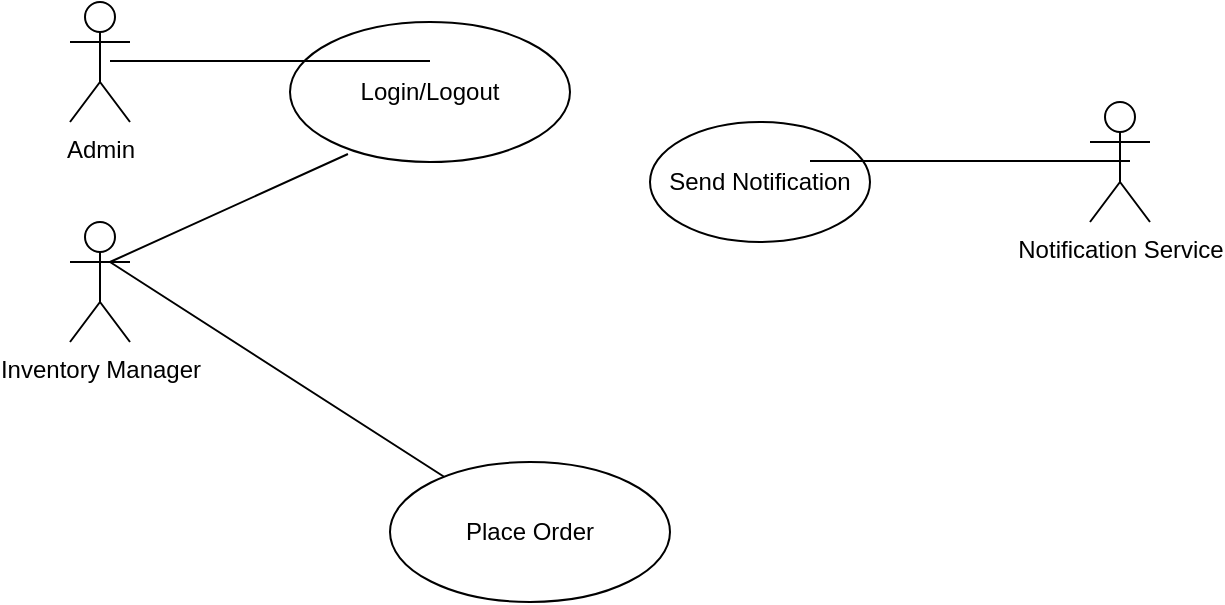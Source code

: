 <mxfile version="16.1.0" type="github">
  <diagram id="Xr7dysLYfKWOCMDM9jE1" name="Page-1">
    <mxGraphModel dx="944" dy="525" grid="1" gridSize="10" guides="1" tooltips="1" connect="1" arrows="1" fold="1" page="1" pageScale="1" pageWidth="827" pageHeight="1169" math="0" shadow="0">
      <root>
        <mxCell id="0" />
        <mxCell id="1" parent="0" />
        <mxCell id="zvjEyWDYDSyTZOTAAnWv-1" value="Admin" style="shape=umlActor;html=1;verticalLabelPosition=bottom;verticalAlign=top;align=center;" vertex="1" parent="1">
          <mxGeometry x="70" y="120" width="30" height="60" as="geometry" />
        </mxCell>
        <mxCell id="zvjEyWDYDSyTZOTAAnWv-2" value="Inventory Manager" style="shape=umlActor;html=1;verticalLabelPosition=bottom;verticalAlign=top;align=center;" vertex="1" parent="1">
          <mxGeometry x="70" y="230" width="30" height="60" as="geometry" />
        </mxCell>
        <mxCell id="zvjEyWDYDSyTZOTAAnWv-3" value="Notification Service" style="shape=umlActor;html=1;verticalLabelPosition=bottom;verticalAlign=top;align=center;" vertex="1" parent="1">
          <mxGeometry x="580" y="170" width="30" height="60" as="geometry" />
        </mxCell>
        <mxCell id="zvjEyWDYDSyTZOTAAnWv-7" value="Login/Logout" style="ellipse;whiteSpace=wrap;html=1;" vertex="1" parent="1">
          <mxGeometry x="180" y="130" width="140" height="70" as="geometry" />
        </mxCell>
        <mxCell id="zvjEyWDYDSyTZOTAAnWv-8" value="Place Order" style="ellipse;whiteSpace=wrap;html=1;" vertex="1" parent="1">
          <mxGeometry x="230" y="350" width="140" height="70" as="geometry" />
        </mxCell>
        <mxCell id="zvjEyWDYDSyTZOTAAnWv-9" value="Send Notification" style="ellipse;whiteSpace=wrap;html=1;" vertex="1" parent="1">
          <mxGeometry x="360" y="180" width="110" height="60" as="geometry" />
        </mxCell>
        <mxCell id="zvjEyWDYDSyTZOTAAnWv-12" value="" style="edgeStyle=none;html=1;endArrow=none;verticalAlign=bottom;rounded=0;" edge="1" parent="1">
          <mxGeometry width="160" relative="1" as="geometry">
            <mxPoint x="440" y="199.5" as="sourcePoint" />
            <mxPoint x="600" y="199.5" as="targetPoint" />
          </mxGeometry>
        </mxCell>
        <mxCell id="zvjEyWDYDSyTZOTAAnWv-13" value="" style="edgeStyle=none;html=1;endArrow=none;verticalAlign=bottom;rounded=0;" edge="1" parent="1">
          <mxGeometry width="160" relative="1" as="geometry">
            <mxPoint x="90" y="149.5" as="sourcePoint" />
            <mxPoint x="250" y="149.5" as="targetPoint" />
          </mxGeometry>
        </mxCell>
        <mxCell id="zvjEyWDYDSyTZOTAAnWv-14" value="" style="edgeStyle=none;html=1;endArrow=none;verticalAlign=bottom;rounded=0;exitX=0.207;exitY=0.943;exitDx=0;exitDy=0;exitPerimeter=0;" edge="1" parent="1" source="zvjEyWDYDSyTZOTAAnWv-7" target="zvjEyWDYDSyTZOTAAnWv-8">
          <mxGeometry width="160" relative="1" as="geometry">
            <mxPoint x="330" y="360" as="sourcePoint" />
            <mxPoint x="490" y="360" as="targetPoint" />
            <Array as="points">
              <mxPoint x="90" y="250" />
            </Array>
          </mxGeometry>
        </mxCell>
      </root>
    </mxGraphModel>
  </diagram>
</mxfile>
